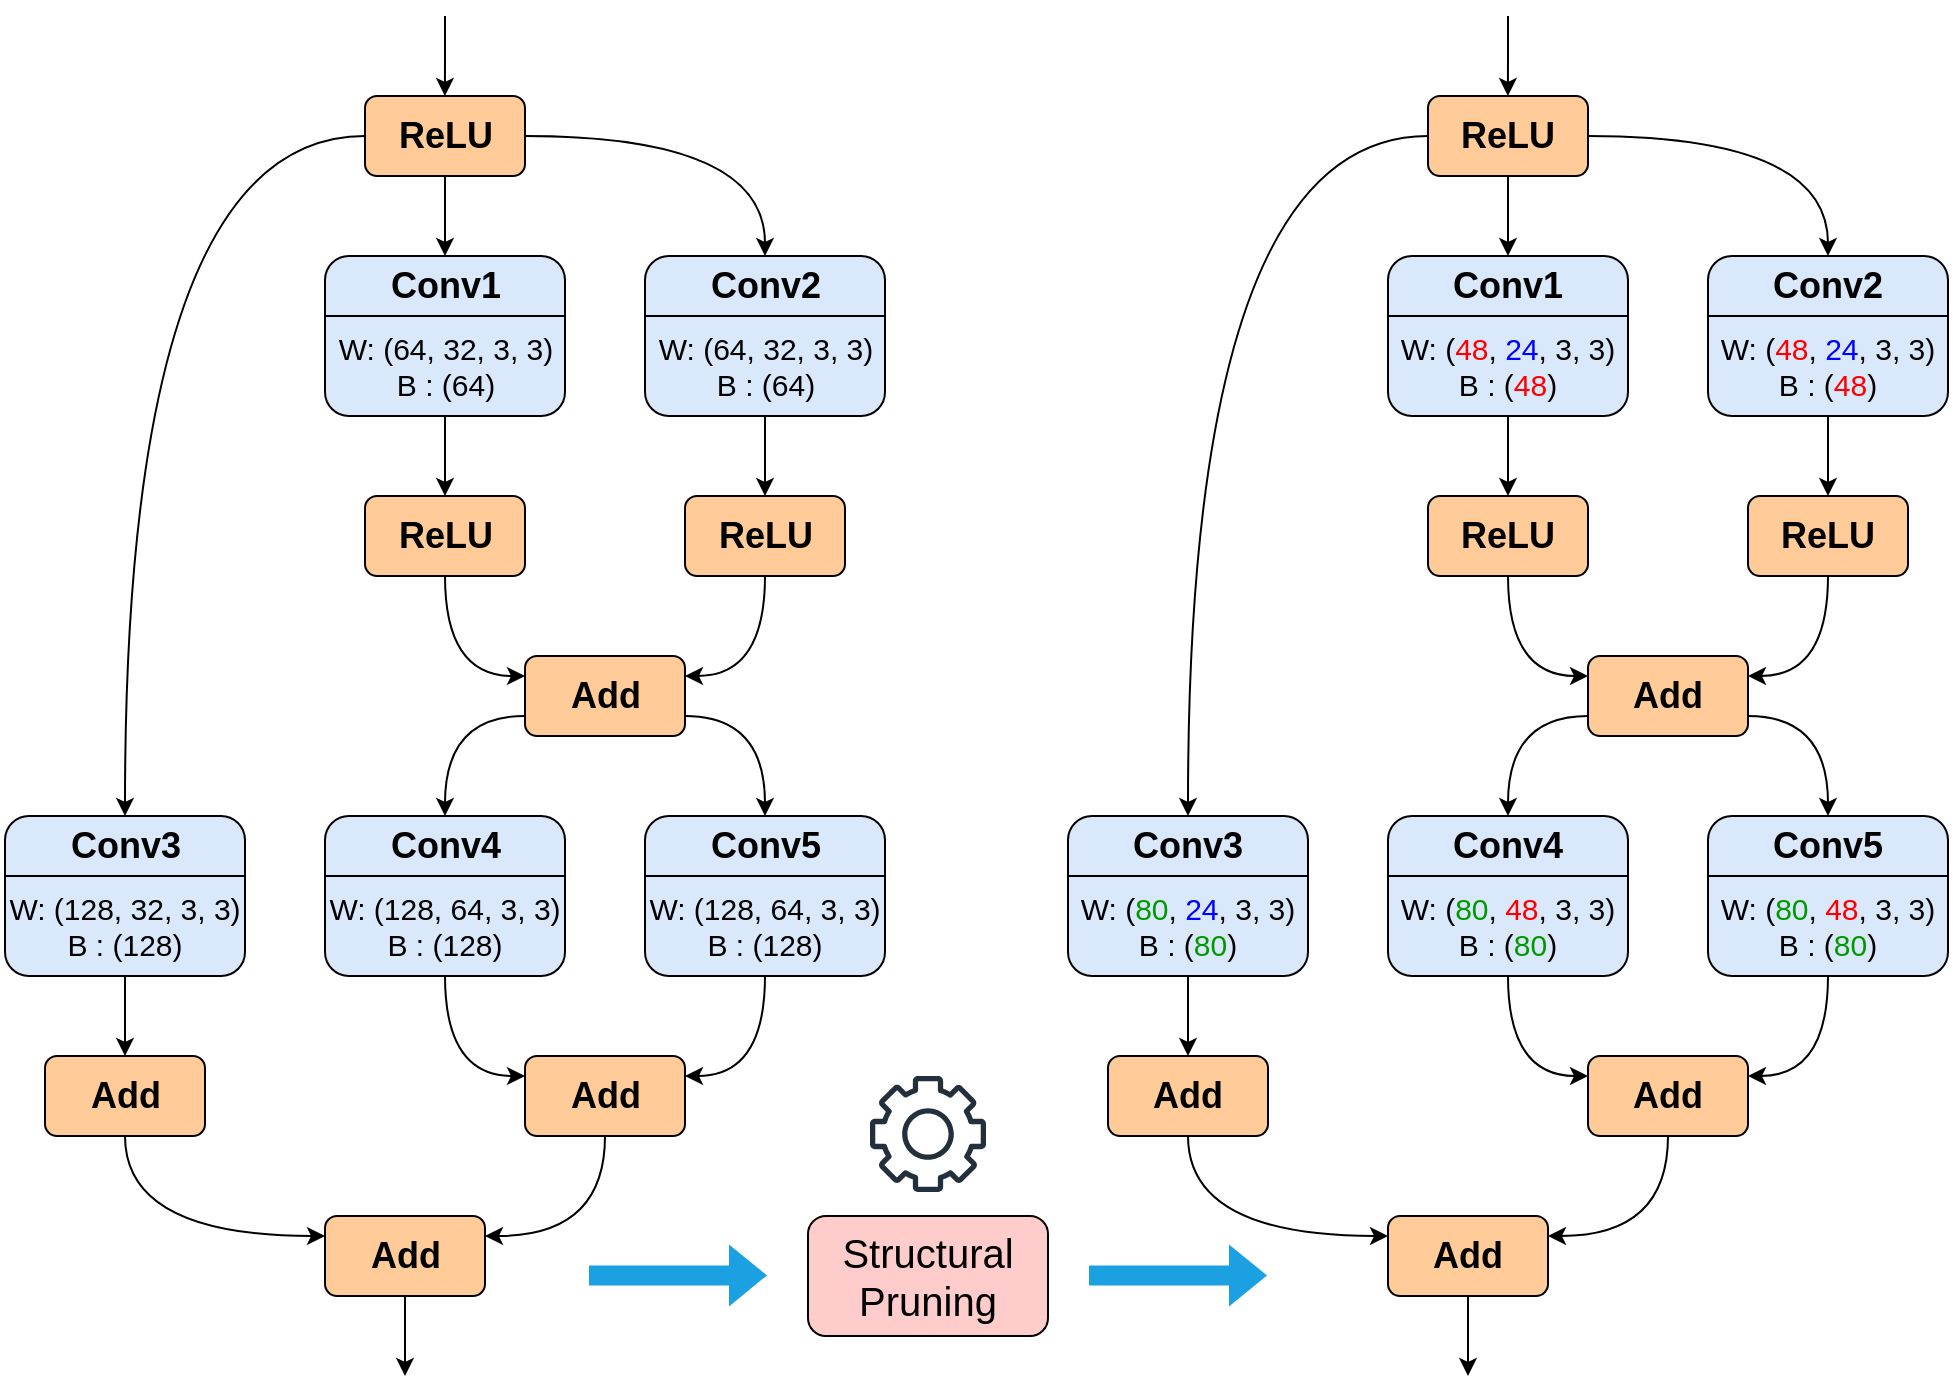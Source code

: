 <mxfile version="26.1.1">
  <diagram name="Trang-1" id="q7D1C00wIaDFVtjJNffa">
    <mxGraphModel dx="2084" dy="1130" grid="1" gridSize="10" guides="1" tooltips="1" connect="1" arrows="1" fold="1" page="1" pageScale="1" pageWidth="850" pageHeight="1100" math="0" shadow="0">
      <root>
        <mxCell id="0" />
        <mxCell id="1" parent="0" />
        <mxCell id="fik9IuDUR1Fv5bedAydr-26" style="edgeStyle=orthogonalEdgeStyle;rounded=0;orthogonalLoop=1;jettySize=auto;html=1;" edge="1" parent="1" source="fik9IuDUR1Fv5bedAydr-1" target="fik9IuDUR1Fv5bedAydr-2">
          <mxGeometry relative="1" as="geometry" />
        </mxCell>
        <mxCell id="fik9IuDUR1Fv5bedAydr-27" style="edgeStyle=orthogonalEdgeStyle;rounded=0;orthogonalLoop=1;jettySize=auto;html=1;curved=1;" edge="1" parent="1" source="fik9IuDUR1Fv5bedAydr-1" target="fik9IuDUR1Fv5bedAydr-23">
          <mxGeometry relative="1" as="geometry" />
        </mxCell>
        <mxCell id="fik9IuDUR1Fv5bedAydr-62" style="edgeStyle=orthogonalEdgeStyle;rounded=0;orthogonalLoop=1;jettySize=auto;html=1;exitX=0;exitY=0.5;exitDx=0;exitDy=0;entryX=0.5;entryY=0;entryDx=0;entryDy=0;curved=1;" edge="1" parent="1" source="fik9IuDUR1Fv5bedAydr-1" target="fik9IuDUR1Fv5bedAydr-59">
          <mxGeometry relative="1" as="geometry" />
        </mxCell>
        <mxCell id="fik9IuDUR1Fv5bedAydr-1" value="&lt;b&gt;&lt;font style=&quot;font-size: 18px;&quot;&gt;ReLU&lt;/font&gt;&lt;/b&gt;" style="rounded=1;whiteSpace=wrap;html=1;fillColor=#ffcc99;strokeColor=default;" vertex="1" parent="1">
          <mxGeometry x="408.5" y="520" width="80" height="40" as="geometry" />
        </mxCell>
        <mxCell id="fik9IuDUR1Fv5bedAydr-42" style="edgeStyle=orthogonalEdgeStyle;rounded=0;orthogonalLoop=1;jettySize=auto;html=1;entryX=0.5;entryY=0;entryDx=0;entryDy=0;" edge="1" parent="1" source="fik9IuDUR1Fv5bedAydr-2" target="fik9IuDUR1Fv5bedAydr-38">
          <mxGeometry relative="1" as="geometry" />
        </mxCell>
        <mxCell id="fik9IuDUR1Fv5bedAydr-2" value="&lt;font style=&quot;font-size: 18px;&quot;&gt;&lt;b&gt;Conv1&lt;/b&gt;&lt;/font&gt;" style="rounded=1;whiteSpace=wrap;html=1;labelPosition=center;verticalLabelPosition=middle;align=center;verticalAlign=top;spacing=0;fillColor=#dae8fc;strokeColor=default;" vertex="1" parent="1">
          <mxGeometry x="388.5" y="600" width="120" height="80" as="geometry" />
        </mxCell>
        <mxCell id="fik9IuDUR1Fv5bedAydr-21" value="" style="endArrow=none;html=1;rounded=0;exitX=0;exitY=0.25;exitDx=0;exitDy=0;entryX=1;entryY=0.25;entryDx=0;entryDy=0;" edge="1" parent="1">
          <mxGeometry width="50" height="50" relative="1" as="geometry">
            <mxPoint x="388.5" y="630" as="sourcePoint" />
            <mxPoint x="508.5" y="630" as="targetPoint" />
          </mxGeometry>
        </mxCell>
        <mxCell id="fik9IuDUR1Fv5bedAydr-22" value="&lt;font&gt;W: (64, 32, 3, 3)&lt;/font&gt;&lt;div&gt;&lt;font&gt;B : (64)&lt;/font&gt;&lt;/div&gt;" style="text;html=1;align=center;verticalAlign=middle;whiteSpace=wrap;rounded=0;fontSize=15;" vertex="1" parent="1">
          <mxGeometry x="393.5" y="640" width="110" height="30" as="geometry" />
        </mxCell>
        <mxCell id="fik9IuDUR1Fv5bedAydr-41" style="edgeStyle=orthogonalEdgeStyle;rounded=0;orthogonalLoop=1;jettySize=auto;html=1;entryX=0.5;entryY=0;entryDx=0;entryDy=0;" edge="1" parent="1" source="fik9IuDUR1Fv5bedAydr-23" target="fik9IuDUR1Fv5bedAydr-40">
          <mxGeometry relative="1" as="geometry" />
        </mxCell>
        <mxCell id="fik9IuDUR1Fv5bedAydr-23" value="&lt;font style=&quot;font-size: 18px;&quot;&gt;&lt;b&gt;Conv2&lt;/b&gt;&lt;/font&gt;" style="rounded=1;whiteSpace=wrap;html=1;labelPosition=center;verticalLabelPosition=middle;align=center;verticalAlign=top;spacing=0;fillColor=#dae8fc;strokeColor=default;" vertex="1" parent="1">
          <mxGeometry x="548.5" y="600" width="120" height="80" as="geometry" />
        </mxCell>
        <mxCell id="fik9IuDUR1Fv5bedAydr-24" value="" style="endArrow=none;html=1;rounded=0;exitX=0;exitY=0.25;exitDx=0;exitDy=0;entryX=1;entryY=0.25;entryDx=0;entryDy=0;" edge="1" parent="1">
          <mxGeometry width="50" height="50" relative="1" as="geometry">
            <mxPoint x="548.5" y="630" as="sourcePoint" />
            <mxPoint x="668.5" y="630" as="targetPoint" />
          </mxGeometry>
        </mxCell>
        <mxCell id="fik9IuDUR1Fv5bedAydr-25" value="&lt;font&gt;W: (64, 32, 3, 3)&lt;/font&gt;&lt;div&gt;&lt;font&gt;B : (64)&lt;/font&gt;&lt;/div&gt;" style="text;html=1;align=center;verticalAlign=middle;whiteSpace=wrap;rounded=0;fontSize=15;" vertex="1" parent="1">
          <mxGeometry x="553.5" y="640" width="110" height="30" as="geometry" />
        </mxCell>
        <mxCell id="fik9IuDUR1Fv5bedAydr-65" style="edgeStyle=orthogonalEdgeStyle;rounded=0;orthogonalLoop=1;jettySize=auto;html=1;entryX=0;entryY=0.25;entryDx=0;entryDy=0;curved=1;" edge="1" parent="1" source="fik9IuDUR1Fv5bedAydr-28" target="fik9IuDUR1Fv5bedAydr-63">
          <mxGeometry relative="1" as="geometry" />
        </mxCell>
        <mxCell id="fik9IuDUR1Fv5bedAydr-28" value="&lt;font style=&quot;font-size: 18px;&quot;&gt;&lt;b&gt;Conv4&lt;/b&gt;&lt;/font&gt;" style="rounded=1;whiteSpace=wrap;html=1;labelPosition=center;verticalLabelPosition=middle;align=center;verticalAlign=top;spacing=0;fillColor=#dae8fc;strokeColor=default;" vertex="1" parent="1">
          <mxGeometry x="388.5" y="880" width="120" height="80" as="geometry" />
        </mxCell>
        <mxCell id="fik9IuDUR1Fv5bedAydr-29" value="" style="endArrow=none;html=1;rounded=0;exitX=0;exitY=0.25;exitDx=0;exitDy=0;entryX=1;entryY=0.25;entryDx=0;entryDy=0;" edge="1" parent="1">
          <mxGeometry width="50" height="50" relative="1" as="geometry">
            <mxPoint x="388.5" y="910" as="sourcePoint" />
            <mxPoint x="508.5" y="910" as="targetPoint" />
          </mxGeometry>
        </mxCell>
        <mxCell id="fik9IuDUR1Fv5bedAydr-30" value="&lt;font&gt;W: (128, 64, 3, 3)&lt;/font&gt;&lt;div&gt;&lt;font&gt;B : (128)&lt;/font&gt;&lt;/div&gt;" style="text;html=1;align=center;verticalAlign=middle;whiteSpace=wrap;rounded=0;fontSize=15;" vertex="1" parent="1">
          <mxGeometry x="386" y="920" width="125" height="30" as="geometry" />
        </mxCell>
        <mxCell id="fik9IuDUR1Fv5bedAydr-64" style="edgeStyle=orthogonalEdgeStyle;rounded=0;orthogonalLoop=1;jettySize=auto;html=1;exitX=0.5;exitY=1;exitDx=0;exitDy=0;entryX=1;entryY=0.25;entryDx=0;entryDy=0;curved=1;" edge="1" parent="1" source="fik9IuDUR1Fv5bedAydr-31" target="fik9IuDUR1Fv5bedAydr-63">
          <mxGeometry relative="1" as="geometry" />
        </mxCell>
        <mxCell id="fik9IuDUR1Fv5bedAydr-31" value="&lt;font style=&quot;font-size: 18px;&quot;&gt;&lt;b&gt;Conv5&lt;/b&gt;&lt;/font&gt;" style="rounded=1;whiteSpace=wrap;html=1;labelPosition=center;verticalLabelPosition=middle;align=center;verticalAlign=top;spacing=0;fillColor=#dae8fc;strokeColor=default;" vertex="1" parent="1">
          <mxGeometry x="548.5" y="880" width="120" height="80" as="geometry" />
        </mxCell>
        <mxCell id="fik9IuDUR1Fv5bedAydr-32" value="" style="endArrow=none;html=1;rounded=0;exitX=0;exitY=0.25;exitDx=0;exitDy=0;entryX=1;entryY=0.25;entryDx=0;entryDy=0;" edge="1" parent="1">
          <mxGeometry width="50" height="50" relative="1" as="geometry">
            <mxPoint x="548.5" y="910" as="sourcePoint" />
            <mxPoint x="668.5" y="910" as="targetPoint" />
          </mxGeometry>
        </mxCell>
        <mxCell id="fik9IuDUR1Fv5bedAydr-33" value="&lt;font&gt;W: (128, 64, 3, 3)&lt;/font&gt;&lt;div&gt;&lt;font&gt;B : (128)&lt;/font&gt;&lt;/div&gt;" style="text;html=1;align=center;verticalAlign=middle;whiteSpace=wrap;rounded=0;fontSize=15;" vertex="1" parent="1">
          <mxGeometry x="546" y="920" width="125" height="30" as="geometry" />
        </mxCell>
        <mxCell id="fik9IuDUR1Fv5bedAydr-53" style="rounded=0;orthogonalLoop=1;jettySize=auto;html=1;entryX=0;entryY=0.25;entryDx=0;entryDy=0;edgeStyle=orthogonalEdgeStyle;curved=1;" edge="1" parent="1" source="fik9IuDUR1Fv5bedAydr-38" target="fik9IuDUR1Fv5bedAydr-43">
          <mxGeometry relative="1" as="geometry">
            <Array as="points">
              <mxPoint x="448.5" y="810" />
            </Array>
          </mxGeometry>
        </mxCell>
        <mxCell id="fik9IuDUR1Fv5bedAydr-38" value="&lt;b&gt;&lt;font style=&quot;font-size: 18px;&quot;&gt;ReLU&lt;/font&gt;&lt;/b&gt;" style="rounded=1;whiteSpace=wrap;html=1;fillColor=#ffcc99;strokeColor=default;" vertex="1" parent="1">
          <mxGeometry x="408.5" y="720" width="80" height="40" as="geometry" />
        </mxCell>
        <mxCell id="fik9IuDUR1Fv5bedAydr-54" style="edgeStyle=orthogonalEdgeStyle;rounded=0;orthogonalLoop=1;jettySize=auto;html=1;entryX=1;entryY=0.25;entryDx=0;entryDy=0;curved=1;" edge="1" parent="1" source="fik9IuDUR1Fv5bedAydr-40" target="fik9IuDUR1Fv5bedAydr-43">
          <mxGeometry relative="1" as="geometry">
            <Array as="points">
              <mxPoint x="608.5" y="810" />
            </Array>
          </mxGeometry>
        </mxCell>
        <mxCell id="fik9IuDUR1Fv5bedAydr-40" value="&lt;b&gt;&lt;font style=&quot;font-size: 18px;&quot;&gt;ReLU&lt;/font&gt;&lt;/b&gt;" style="rounded=1;whiteSpace=wrap;html=1;fillColor=#ffcc99;strokeColor=default;" vertex="1" parent="1">
          <mxGeometry x="568.5" y="720" width="80" height="40" as="geometry" />
        </mxCell>
        <mxCell id="fik9IuDUR1Fv5bedAydr-51" style="edgeStyle=orthogonalEdgeStyle;rounded=0;orthogonalLoop=1;jettySize=auto;html=1;exitX=1;exitY=0.75;exitDx=0;exitDy=0;entryX=0.5;entryY=0;entryDx=0;entryDy=0;curved=1;" edge="1" parent="1" source="fik9IuDUR1Fv5bedAydr-43" target="fik9IuDUR1Fv5bedAydr-31">
          <mxGeometry relative="1" as="geometry" />
        </mxCell>
        <mxCell id="fik9IuDUR1Fv5bedAydr-52" style="edgeStyle=orthogonalEdgeStyle;rounded=0;orthogonalLoop=1;jettySize=auto;html=1;exitX=0;exitY=0.75;exitDx=0;exitDy=0;entryX=0.5;entryY=0;entryDx=0;entryDy=0;curved=1;" edge="1" parent="1" source="fik9IuDUR1Fv5bedAydr-43" target="fik9IuDUR1Fv5bedAydr-28">
          <mxGeometry relative="1" as="geometry" />
        </mxCell>
        <mxCell id="fik9IuDUR1Fv5bedAydr-43" value="&lt;b&gt;&lt;font style=&quot;font-size: 18px;&quot;&gt;Add&lt;/font&gt;&lt;/b&gt;" style="rounded=1;whiteSpace=wrap;html=1;fillColor=#ffcc99;strokeColor=default;" vertex="1" parent="1">
          <mxGeometry x="488.5" y="800" width="80" height="40" as="geometry" />
        </mxCell>
        <mxCell id="fik9IuDUR1Fv5bedAydr-70" style="edgeStyle=orthogonalEdgeStyle;rounded=0;orthogonalLoop=1;jettySize=auto;html=1;exitX=0.5;exitY=1;exitDx=0;exitDy=0;entryX=0;entryY=0.25;entryDx=0;entryDy=0;curved=1;" edge="1" parent="1" source="fik9IuDUR1Fv5bedAydr-72" target="fik9IuDUR1Fv5bedAydr-66">
          <mxGeometry relative="1" as="geometry" />
        </mxCell>
        <mxCell id="fik9IuDUR1Fv5bedAydr-73" style="edgeStyle=orthogonalEdgeStyle;rounded=0;orthogonalLoop=1;jettySize=auto;html=1;entryX=0.5;entryY=0;entryDx=0;entryDy=0;" edge="1" parent="1" source="fik9IuDUR1Fv5bedAydr-59" target="fik9IuDUR1Fv5bedAydr-72">
          <mxGeometry relative="1" as="geometry" />
        </mxCell>
        <mxCell id="fik9IuDUR1Fv5bedAydr-59" value="&lt;font style=&quot;font-size: 18px;&quot;&gt;&lt;b&gt;Conv3&lt;/b&gt;&lt;/font&gt;" style="rounded=1;whiteSpace=wrap;html=1;labelPosition=center;verticalLabelPosition=middle;align=center;verticalAlign=top;spacing=0;fillColor=#dae8fc;strokeColor=default;" vertex="1" parent="1">
          <mxGeometry x="228.5" y="880" width="120" height="80" as="geometry" />
        </mxCell>
        <mxCell id="fik9IuDUR1Fv5bedAydr-60" value="" style="endArrow=none;html=1;rounded=0;exitX=0;exitY=0.25;exitDx=0;exitDy=0;entryX=1;entryY=0.25;entryDx=0;entryDy=0;" edge="1" parent="1">
          <mxGeometry width="50" height="50" relative="1" as="geometry">
            <mxPoint x="228.5" y="910" as="sourcePoint" />
            <mxPoint x="348.5" y="910" as="targetPoint" />
          </mxGeometry>
        </mxCell>
        <mxCell id="fik9IuDUR1Fv5bedAydr-61" value="&lt;font&gt;W: (128, 32, 3, 3)&lt;/font&gt;&lt;div&gt;&lt;font&gt;B : (128)&lt;/font&gt;&lt;/div&gt;" style="text;html=1;align=center;verticalAlign=middle;whiteSpace=wrap;rounded=0;fontSize=15;" vertex="1" parent="1">
          <mxGeometry x="226" y="920" width="125" height="30" as="geometry" />
        </mxCell>
        <mxCell id="fik9IuDUR1Fv5bedAydr-67" style="edgeStyle=orthogonalEdgeStyle;rounded=0;orthogonalLoop=1;jettySize=auto;html=1;entryX=1;entryY=0.25;entryDx=0;entryDy=0;curved=1;exitX=0.5;exitY=1;exitDx=0;exitDy=0;" edge="1" parent="1" source="fik9IuDUR1Fv5bedAydr-63" target="fik9IuDUR1Fv5bedAydr-66">
          <mxGeometry relative="1" as="geometry" />
        </mxCell>
        <mxCell id="fik9IuDUR1Fv5bedAydr-63" value="&lt;b&gt;&lt;font style=&quot;font-size: 18px;&quot;&gt;Add&lt;/font&gt;&lt;/b&gt;" style="rounded=1;whiteSpace=wrap;html=1;fillColor=#ffcc99;strokeColor=default;" vertex="1" parent="1">
          <mxGeometry x="488.5" y="1000" width="80" height="40" as="geometry" />
        </mxCell>
        <mxCell id="fik9IuDUR1Fv5bedAydr-71" style="edgeStyle=orthogonalEdgeStyle;rounded=0;orthogonalLoop=1;jettySize=auto;html=1;" edge="1" parent="1" source="fik9IuDUR1Fv5bedAydr-66">
          <mxGeometry relative="1" as="geometry">
            <mxPoint x="428.5" y="1160" as="targetPoint" />
          </mxGeometry>
        </mxCell>
        <mxCell id="fik9IuDUR1Fv5bedAydr-66" value="&lt;b&gt;&lt;font style=&quot;font-size: 18px;&quot;&gt;Add&lt;/font&gt;&lt;/b&gt;" style="rounded=1;whiteSpace=wrap;html=1;fillColor=#ffcc99;strokeColor=default;" vertex="1" parent="1">
          <mxGeometry x="388.5" y="1080" width="80" height="40" as="geometry" />
        </mxCell>
        <mxCell id="fik9IuDUR1Fv5bedAydr-68" style="edgeStyle=orthogonalEdgeStyle;rounded=0;orthogonalLoop=1;jettySize=auto;html=1;" edge="1" parent="1">
          <mxGeometry relative="1" as="geometry">
            <mxPoint x="448.5" y="480" as="sourcePoint" />
            <mxPoint x="448.45" y="520" as="targetPoint" />
            <Array as="points">
              <mxPoint x="448.45" y="500" />
            </Array>
          </mxGeometry>
        </mxCell>
        <mxCell id="fik9IuDUR1Fv5bedAydr-72" value="&lt;b&gt;&lt;font style=&quot;font-size: 18px;&quot;&gt;Add&lt;/font&gt;&lt;/b&gt;" style="rounded=1;whiteSpace=wrap;html=1;fillColor=#ffcc99;strokeColor=default;" vertex="1" parent="1">
          <mxGeometry x="248.5" y="1000" width="80" height="40" as="geometry" />
        </mxCell>
        <mxCell id="fik9IuDUR1Fv5bedAydr-74" style="edgeStyle=orthogonalEdgeStyle;rounded=0;orthogonalLoop=1;jettySize=auto;html=1;" edge="1" parent="1" source="fik9IuDUR1Fv5bedAydr-77" target="fik9IuDUR1Fv5bedAydr-79">
          <mxGeometry relative="1" as="geometry" />
        </mxCell>
        <mxCell id="fik9IuDUR1Fv5bedAydr-75" style="edgeStyle=orthogonalEdgeStyle;rounded=0;orthogonalLoop=1;jettySize=auto;html=1;curved=1;" edge="1" parent="1" source="fik9IuDUR1Fv5bedAydr-77" target="fik9IuDUR1Fv5bedAydr-83">
          <mxGeometry relative="1" as="geometry" />
        </mxCell>
        <mxCell id="fik9IuDUR1Fv5bedAydr-76" style="edgeStyle=orthogonalEdgeStyle;rounded=0;orthogonalLoop=1;jettySize=auto;html=1;exitX=0;exitY=0.5;exitDx=0;exitDy=0;entryX=0.5;entryY=0;entryDx=0;entryDy=0;curved=1;" edge="1" parent="1" source="fik9IuDUR1Fv5bedAydr-77" target="fik9IuDUR1Fv5bedAydr-103">
          <mxGeometry relative="1" as="geometry" />
        </mxCell>
        <mxCell id="fik9IuDUR1Fv5bedAydr-77" value="&lt;b&gt;&lt;font style=&quot;font-size: 18px;&quot;&gt;ReLU&lt;/font&gt;&lt;/b&gt;" style="rounded=1;whiteSpace=wrap;html=1;fillColor=#ffcc99;strokeColor=default;" vertex="1" parent="1">
          <mxGeometry x="940" y="520" width="80" height="40" as="geometry" />
        </mxCell>
        <mxCell id="fik9IuDUR1Fv5bedAydr-78" style="edgeStyle=orthogonalEdgeStyle;rounded=0;orthogonalLoop=1;jettySize=auto;html=1;entryX=0.5;entryY=0;entryDx=0;entryDy=0;" edge="1" parent="1" source="fik9IuDUR1Fv5bedAydr-79" target="fik9IuDUR1Fv5bedAydr-95">
          <mxGeometry relative="1" as="geometry" />
        </mxCell>
        <mxCell id="fik9IuDUR1Fv5bedAydr-79" value="&lt;font style=&quot;font-size: 18px;&quot;&gt;&lt;b&gt;Conv1&lt;/b&gt;&lt;/font&gt;" style="rounded=1;whiteSpace=wrap;html=1;labelPosition=center;verticalLabelPosition=middle;align=center;verticalAlign=top;spacing=0;fillColor=#dae8fc;strokeColor=default;" vertex="1" parent="1">
          <mxGeometry x="920" y="600" width="120" height="80" as="geometry" />
        </mxCell>
        <mxCell id="fik9IuDUR1Fv5bedAydr-80" value="" style="endArrow=none;html=1;rounded=0;exitX=0;exitY=0.25;exitDx=0;exitDy=0;entryX=1;entryY=0.25;entryDx=0;entryDy=0;" edge="1" parent="1">
          <mxGeometry width="50" height="50" relative="1" as="geometry">
            <mxPoint x="920" y="630" as="sourcePoint" />
            <mxPoint x="1040" y="630" as="targetPoint" />
          </mxGeometry>
        </mxCell>
        <mxCell id="fik9IuDUR1Fv5bedAydr-81" value="&lt;font&gt;W: (&lt;font style=&quot;color: light-dark(rgb(255, 0, 0), rgb(237, 237, 237));&quot;&gt;48&lt;/font&gt;, &lt;font style=&quot;color: light-dark(rgb(0, 0, 255), rgb(237, 237, 237));&quot;&gt;24&lt;/font&gt;, 3, 3)&lt;/font&gt;&lt;div&gt;&lt;font&gt;B : (&lt;font style=&quot;color: rgb(255, 0, 0);&quot;&gt;48&lt;/font&gt;)&lt;/font&gt;&lt;/div&gt;" style="text;html=1;align=center;verticalAlign=middle;whiteSpace=wrap;rounded=0;fontSize=15;" vertex="1" parent="1">
          <mxGeometry x="925" y="640" width="110" height="30" as="geometry" />
        </mxCell>
        <mxCell id="fik9IuDUR1Fv5bedAydr-82" style="edgeStyle=orthogonalEdgeStyle;rounded=0;orthogonalLoop=1;jettySize=auto;html=1;entryX=0.5;entryY=0;entryDx=0;entryDy=0;" edge="1" parent="1" source="fik9IuDUR1Fv5bedAydr-83" target="fik9IuDUR1Fv5bedAydr-97">
          <mxGeometry relative="1" as="geometry" />
        </mxCell>
        <mxCell id="fik9IuDUR1Fv5bedAydr-83" value="&lt;font style=&quot;font-size: 18px;&quot;&gt;&lt;b&gt;Conv2&lt;/b&gt;&lt;/font&gt;" style="rounded=1;whiteSpace=wrap;html=1;labelPosition=center;verticalLabelPosition=middle;align=center;verticalAlign=top;spacing=0;fillColor=#dae8fc;strokeColor=default;" vertex="1" parent="1">
          <mxGeometry x="1080" y="600" width="120" height="80" as="geometry" />
        </mxCell>
        <mxCell id="fik9IuDUR1Fv5bedAydr-84" value="" style="endArrow=none;html=1;rounded=0;exitX=0;exitY=0.25;exitDx=0;exitDy=0;entryX=1;entryY=0.25;entryDx=0;entryDy=0;" edge="1" parent="1">
          <mxGeometry width="50" height="50" relative="1" as="geometry">
            <mxPoint x="1080" y="630" as="sourcePoint" />
            <mxPoint x="1200" y="630" as="targetPoint" />
          </mxGeometry>
        </mxCell>
        <mxCell id="fik9IuDUR1Fv5bedAydr-85" value="&lt;font&gt;W: (&lt;font style=&quot;color: light-dark(rgb(255, 0, 0), rgb(237, 237, 237));&quot;&gt;48&lt;/font&gt;, &lt;font style=&quot;color: light-dark(rgb(0, 0, 255), rgb(237, 237, 237));&quot;&gt;24&lt;/font&gt;, 3, 3)&lt;/font&gt;&lt;div&gt;&lt;font&gt;B : (&lt;font style=&quot;color: rgb(255, 0, 0);&quot;&gt;48&lt;/font&gt;)&lt;/font&gt;&lt;/div&gt;" style="text;html=1;align=center;verticalAlign=middle;whiteSpace=wrap;rounded=0;fontSize=15;" vertex="1" parent="1">
          <mxGeometry x="1085" y="640" width="110" height="30" as="geometry" />
        </mxCell>
        <mxCell id="fik9IuDUR1Fv5bedAydr-86" style="edgeStyle=orthogonalEdgeStyle;rounded=0;orthogonalLoop=1;jettySize=auto;html=1;entryX=0;entryY=0.25;entryDx=0;entryDy=0;curved=1;" edge="1" parent="1" source="fik9IuDUR1Fv5bedAydr-87" target="fik9IuDUR1Fv5bedAydr-107">
          <mxGeometry relative="1" as="geometry" />
        </mxCell>
        <mxCell id="fik9IuDUR1Fv5bedAydr-87" value="&lt;font style=&quot;font-size: 18px;&quot;&gt;&lt;b&gt;Conv4&lt;/b&gt;&lt;/font&gt;" style="rounded=1;whiteSpace=wrap;html=1;labelPosition=center;verticalLabelPosition=middle;align=center;verticalAlign=top;spacing=0;fillColor=#dae8fc;strokeColor=default;" vertex="1" parent="1">
          <mxGeometry x="920" y="880" width="120" height="80" as="geometry" />
        </mxCell>
        <mxCell id="fik9IuDUR1Fv5bedAydr-88" value="" style="endArrow=none;html=1;rounded=0;exitX=0;exitY=0.25;exitDx=0;exitDy=0;entryX=1;entryY=0.25;entryDx=0;entryDy=0;" edge="1" parent="1">
          <mxGeometry width="50" height="50" relative="1" as="geometry">
            <mxPoint x="920" y="910" as="sourcePoint" />
            <mxPoint x="1040" y="910" as="targetPoint" />
          </mxGeometry>
        </mxCell>
        <mxCell id="fik9IuDUR1Fv5bedAydr-89" value="&lt;font style=&quot;font-size: 15px;&quot;&gt;W: (&lt;font style=&quot;color: light-dark(rgb(0, 153, 0), rgb(237, 237, 237));&quot;&gt;80&lt;/font&gt;, &lt;font style=&quot;color: rgb(255, 0, 0);&quot;&gt;48&lt;/font&gt;, 3, 3)&lt;/font&gt;&lt;div&gt;&lt;font style=&quot;font-size: 15px;&quot;&gt;B : (&lt;font style=&quot;color: rgb(0, 153, 0);&quot;&gt;80&lt;/font&gt;)&lt;/font&gt;&lt;/div&gt;" style="text;html=1;align=center;verticalAlign=middle;whiteSpace=wrap;rounded=0;fontSize=14;" vertex="1" parent="1">
          <mxGeometry x="920" y="920" width="120" height="30" as="geometry" />
        </mxCell>
        <mxCell id="fik9IuDUR1Fv5bedAydr-90" style="edgeStyle=orthogonalEdgeStyle;rounded=0;orthogonalLoop=1;jettySize=auto;html=1;exitX=0.5;exitY=1;exitDx=0;exitDy=0;entryX=1;entryY=0.25;entryDx=0;entryDy=0;curved=1;" edge="1" parent="1" source="fik9IuDUR1Fv5bedAydr-91" target="fik9IuDUR1Fv5bedAydr-107">
          <mxGeometry relative="1" as="geometry" />
        </mxCell>
        <mxCell id="fik9IuDUR1Fv5bedAydr-91" value="&lt;font style=&quot;font-size: 18px;&quot;&gt;&lt;b&gt;Conv5&lt;/b&gt;&lt;/font&gt;" style="rounded=1;whiteSpace=wrap;html=1;labelPosition=center;verticalLabelPosition=middle;align=center;verticalAlign=top;spacing=0;fillColor=#dae8fc;strokeColor=default;" vertex="1" parent="1">
          <mxGeometry x="1080" y="880" width="120" height="80" as="geometry" />
        </mxCell>
        <mxCell id="fik9IuDUR1Fv5bedAydr-92" value="" style="endArrow=none;html=1;rounded=0;exitX=0;exitY=0.25;exitDx=0;exitDy=0;entryX=1;entryY=0.25;entryDx=0;entryDy=0;" edge="1" parent="1">
          <mxGeometry width="50" height="50" relative="1" as="geometry">
            <mxPoint x="1080" y="910" as="sourcePoint" />
            <mxPoint x="1200" y="910" as="targetPoint" />
          </mxGeometry>
        </mxCell>
        <mxCell id="fik9IuDUR1Fv5bedAydr-93" value="&lt;font style=&quot;font-size: 15px;&quot;&gt;W: (&lt;font style=&quot;color: rgb(0, 153, 0);&quot;&gt;80&lt;/font&gt;, &lt;font style=&quot;color: rgb(255, 0, 0);&quot;&gt;48&lt;/font&gt;, 3, 3)&lt;/font&gt;&lt;div&gt;&lt;font style=&quot;font-size: 15px;&quot;&gt;B : (&lt;font style=&quot;color: rgb(0, 153, 0);&quot;&gt;80&lt;/font&gt;)&lt;/font&gt;&lt;/div&gt;" style="text;html=1;align=center;verticalAlign=middle;whiteSpace=wrap;rounded=0;fontSize=14;" vertex="1" parent="1">
          <mxGeometry x="1080" y="920" width="120" height="30" as="geometry" />
        </mxCell>
        <mxCell id="fik9IuDUR1Fv5bedAydr-94" style="rounded=0;orthogonalLoop=1;jettySize=auto;html=1;entryX=0;entryY=0.25;entryDx=0;entryDy=0;edgeStyle=orthogonalEdgeStyle;curved=1;" edge="1" parent="1" source="fik9IuDUR1Fv5bedAydr-95" target="fik9IuDUR1Fv5bedAydr-100">
          <mxGeometry relative="1" as="geometry">
            <Array as="points">
              <mxPoint x="980" y="810" />
            </Array>
          </mxGeometry>
        </mxCell>
        <mxCell id="fik9IuDUR1Fv5bedAydr-95" value="&lt;b&gt;&lt;font style=&quot;font-size: 18px;&quot;&gt;ReLU&lt;/font&gt;&lt;/b&gt;" style="rounded=1;whiteSpace=wrap;html=1;fillColor=#ffcc99;strokeColor=default;" vertex="1" parent="1">
          <mxGeometry x="940" y="720" width="80" height="40" as="geometry" />
        </mxCell>
        <mxCell id="fik9IuDUR1Fv5bedAydr-96" style="edgeStyle=orthogonalEdgeStyle;rounded=0;orthogonalLoop=1;jettySize=auto;html=1;entryX=1;entryY=0.25;entryDx=0;entryDy=0;curved=1;" edge="1" parent="1" source="fik9IuDUR1Fv5bedAydr-97" target="fik9IuDUR1Fv5bedAydr-100">
          <mxGeometry relative="1" as="geometry">
            <Array as="points">
              <mxPoint x="1140" y="810" />
            </Array>
          </mxGeometry>
        </mxCell>
        <mxCell id="fik9IuDUR1Fv5bedAydr-97" value="&lt;b&gt;&lt;font style=&quot;font-size: 18px;&quot;&gt;ReLU&lt;/font&gt;&lt;/b&gt;" style="rounded=1;whiteSpace=wrap;html=1;fillColor=#ffcc99;strokeColor=default;" vertex="1" parent="1">
          <mxGeometry x="1100" y="720" width="80" height="40" as="geometry" />
        </mxCell>
        <mxCell id="fik9IuDUR1Fv5bedAydr-98" style="edgeStyle=orthogonalEdgeStyle;rounded=0;orthogonalLoop=1;jettySize=auto;html=1;exitX=1;exitY=0.75;exitDx=0;exitDy=0;entryX=0.5;entryY=0;entryDx=0;entryDy=0;curved=1;" edge="1" parent="1" source="fik9IuDUR1Fv5bedAydr-100" target="fik9IuDUR1Fv5bedAydr-91">
          <mxGeometry relative="1" as="geometry" />
        </mxCell>
        <mxCell id="fik9IuDUR1Fv5bedAydr-99" style="edgeStyle=orthogonalEdgeStyle;rounded=0;orthogonalLoop=1;jettySize=auto;html=1;exitX=0;exitY=0.75;exitDx=0;exitDy=0;entryX=0.5;entryY=0;entryDx=0;entryDy=0;curved=1;" edge="1" parent="1" source="fik9IuDUR1Fv5bedAydr-100" target="fik9IuDUR1Fv5bedAydr-87">
          <mxGeometry relative="1" as="geometry" />
        </mxCell>
        <mxCell id="fik9IuDUR1Fv5bedAydr-100" value="&lt;b&gt;&lt;font style=&quot;font-size: 18px;&quot;&gt;Add&lt;/font&gt;&lt;/b&gt;" style="rounded=1;whiteSpace=wrap;html=1;fillColor=#ffcc99;strokeColor=default;" vertex="1" parent="1">
          <mxGeometry x="1020" y="800" width="80" height="40" as="geometry" />
        </mxCell>
        <mxCell id="fik9IuDUR1Fv5bedAydr-101" style="edgeStyle=orthogonalEdgeStyle;rounded=0;orthogonalLoop=1;jettySize=auto;html=1;exitX=0.5;exitY=1;exitDx=0;exitDy=0;entryX=0;entryY=0.25;entryDx=0;entryDy=0;curved=1;" edge="1" parent="1" source="fik9IuDUR1Fv5bedAydr-111" target="fik9IuDUR1Fv5bedAydr-109">
          <mxGeometry relative="1" as="geometry" />
        </mxCell>
        <mxCell id="fik9IuDUR1Fv5bedAydr-102" style="edgeStyle=orthogonalEdgeStyle;rounded=0;orthogonalLoop=1;jettySize=auto;html=1;entryX=0.5;entryY=0;entryDx=0;entryDy=0;" edge="1" parent="1" source="fik9IuDUR1Fv5bedAydr-103" target="fik9IuDUR1Fv5bedAydr-111">
          <mxGeometry relative="1" as="geometry" />
        </mxCell>
        <mxCell id="fik9IuDUR1Fv5bedAydr-103" value="&lt;font style=&quot;font-size: 18px;&quot;&gt;&lt;b&gt;Conv3&lt;/b&gt;&lt;/font&gt;" style="rounded=1;whiteSpace=wrap;html=1;labelPosition=center;verticalLabelPosition=middle;align=center;verticalAlign=top;spacing=0;fillColor=#dae8fc;strokeColor=default;" vertex="1" parent="1">
          <mxGeometry x="760" y="880" width="120" height="80" as="geometry" />
        </mxCell>
        <mxCell id="fik9IuDUR1Fv5bedAydr-104" value="" style="endArrow=none;html=1;rounded=0;exitX=0;exitY=0.25;exitDx=0;exitDy=0;entryX=1;entryY=0.25;entryDx=0;entryDy=0;" edge="1" parent="1">
          <mxGeometry width="50" height="50" relative="1" as="geometry">
            <mxPoint x="760" y="910" as="sourcePoint" />
            <mxPoint x="880" y="910" as="targetPoint" />
          </mxGeometry>
        </mxCell>
        <mxCell id="fik9IuDUR1Fv5bedAydr-105" value="&lt;font style=&quot;font-size: 15px;&quot;&gt;W: (&lt;font style=&quot;color: rgb(0, 153, 0);&quot;&gt;80&lt;/font&gt;, &lt;font style=&quot;color: rgb(0, 0, 255);&quot;&gt;24&lt;/font&gt;, 3, 3)&lt;/font&gt;&lt;div&gt;&lt;font style=&quot;font-size: 15px;&quot;&gt;B : (&lt;font style=&quot;color: rgb(0, 153, 0);&quot;&gt;80&lt;/font&gt;)&lt;/font&gt;&lt;/div&gt;" style="text;html=1;align=center;verticalAlign=middle;whiteSpace=wrap;rounded=0;fontSize=14;" vertex="1" parent="1">
          <mxGeometry x="765" y="920" width="110" height="30" as="geometry" />
        </mxCell>
        <mxCell id="fik9IuDUR1Fv5bedAydr-106" style="edgeStyle=orthogonalEdgeStyle;rounded=0;orthogonalLoop=1;jettySize=auto;html=1;entryX=1;entryY=0.25;entryDx=0;entryDy=0;curved=1;exitX=0.5;exitY=1;exitDx=0;exitDy=0;" edge="1" parent="1" source="fik9IuDUR1Fv5bedAydr-107" target="fik9IuDUR1Fv5bedAydr-109">
          <mxGeometry relative="1" as="geometry" />
        </mxCell>
        <mxCell id="fik9IuDUR1Fv5bedAydr-107" value="&lt;b&gt;&lt;font style=&quot;font-size: 18px;&quot;&gt;Add&lt;/font&gt;&lt;/b&gt;" style="rounded=1;whiteSpace=wrap;html=1;fillColor=#ffcc99;strokeColor=default;" vertex="1" parent="1">
          <mxGeometry x="1020" y="1000" width="80" height="40" as="geometry" />
        </mxCell>
        <mxCell id="fik9IuDUR1Fv5bedAydr-108" style="edgeStyle=orthogonalEdgeStyle;rounded=0;orthogonalLoop=1;jettySize=auto;html=1;" edge="1" parent="1" source="fik9IuDUR1Fv5bedAydr-109">
          <mxGeometry relative="1" as="geometry">
            <mxPoint x="960" y="1160" as="targetPoint" />
          </mxGeometry>
        </mxCell>
        <mxCell id="fik9IuDUR1Fv5bedAydr-109" value="&lt;b&gt;&lt;font style=&quot;font-size: 18px;&quot;&gt;Add&lt;/font&gt;&lt;/b&gt;" style="rounded=1;whiteSpace=wrap;html=1;fillColor=#ffcc99;strokeColor=default;" vertex="1" parent="1">
          <mxGeometry x="920" y="1080" width="80" height="40" as="geometry" />
        </mxCell>
        <mxCell id="fik9IuDUR1Fv5bedAydr-110" style="edgeStyle=orthogonalEdgeStyle;rounded=0;orthogonalLoop=1;jettySize=auto;html=1;" edge="1" parent="1">
          <mxGeometry relative="1" as="geometry">
            <mxPoint x="980" y="480" as="sourcePoint" />
            <mxPoint x="979.95" y="520" as="targetPoint" />
            <Array as="points">
              <mxPoint x="979.95" y="500" />
            </Array>
          </mxGeometry>
        </mxCell>
        <mxCell id="fik9IuDUR1Fv5bedAydr-111" value="&lt;b&gt;&lt;font style=&quot;font-size: 18px;&quot;&gt;Add&lt;/font&gt;&lt;/b&gt;" style="rounded=1;whiteSpace=wrap;html=1;fillColor=#ffcc99;strokeColor=default;" vertex="1" parent="1">
          <mxGeometry x="780" y="1000" width="80" height="40" as="geometry" />
        </mxCell>
        <mxCell id="fik9IuDUR1Fv5bedAydr-112" style="edgeStyle=orthogonalEdgeStyle;rounded=0;orthogonalLoop=1;jettySize=auto;html=1;exitX=0.5;exitY=1;exitDx=0;exitDy=0;" edge="1" parent="1" source="fik9IuDUR1Fv5bedAydr-105" target="fik9IuDUR1Fv5bedAydr-105">
          <mxGeometry relative="1" as="geometry" />
        </mxCell>
        <mxCell id="fik9IuDUR1Fv5bedAydr-113" value="&lt;font style=&quot;font-size: 20px;&quot;&gt;Structural Pruning&lt;/font&gt;" style="rounded=1;whiteSpace=wrap;html=1;align=center;fillColor=#ffcccc;strokeColor=default;" vertex="1" parent="1">
          <mxGeometry x="630" y="1080" width="120" height="60" as="geometry" />
        </mxCell>
        <mxCell id="fik9IuDUR1Fv5bedAydr-114" value="" style="sketch=0;outlineConnect=0;fontColor=#232F3E;gradientColor=none;fillColor=#232F3D;strokeColor=none;dashed=0;verticalLabelPosition=bottom;verticalAlign=top;align=center;html=1;fontSize=12;fontStyle=0;aspect=fixed;pointerEvents=1;shape=mxgraph.aws4.gear;" vertex="1" parent="1">
          <mxGeometry x="661" y="1010" width="58" height="58" as="geometry" />
        </mxCell>
        <mxCell id="fik9IuDUR1Fv5bedAydr-120" value="" style="shape=flexArrow;endArrow=classic;html=1;rounded=0;fillColor=#1ba1e2;strokeColor=none;" edge="1" parent="1">
          <mxGeometry width="50" height="50" relative="1" as="geometry">
            <mxPoint x="520" y="1109.71" as="sourcePoint" />
            <mxPoint x="610" y="1109.71" as="targetPoint" />
          </mxGeometry>
        </mxCell>
        <mxCell id="fik9IuDUR1Fv5bedAydr-121" value="" style="shape=flexArrow;endArrow=classic;html=1;rounded=0;fillColor=#1ba1e2;strokeColor=none;" edge="1" parent="1">
          <mxGeometry width="50" height="50" relative="1" as="geometry">
            <mxPoint x="770" y="1109.71" as="sourcePoint" />
            <mxPoint x="860" y="1109.71" as="targetPoint" />
          </mxGeometry>
        </mxCell>
      </root>
    </mxGraphModel>
  </diagram>
</mxfile>
